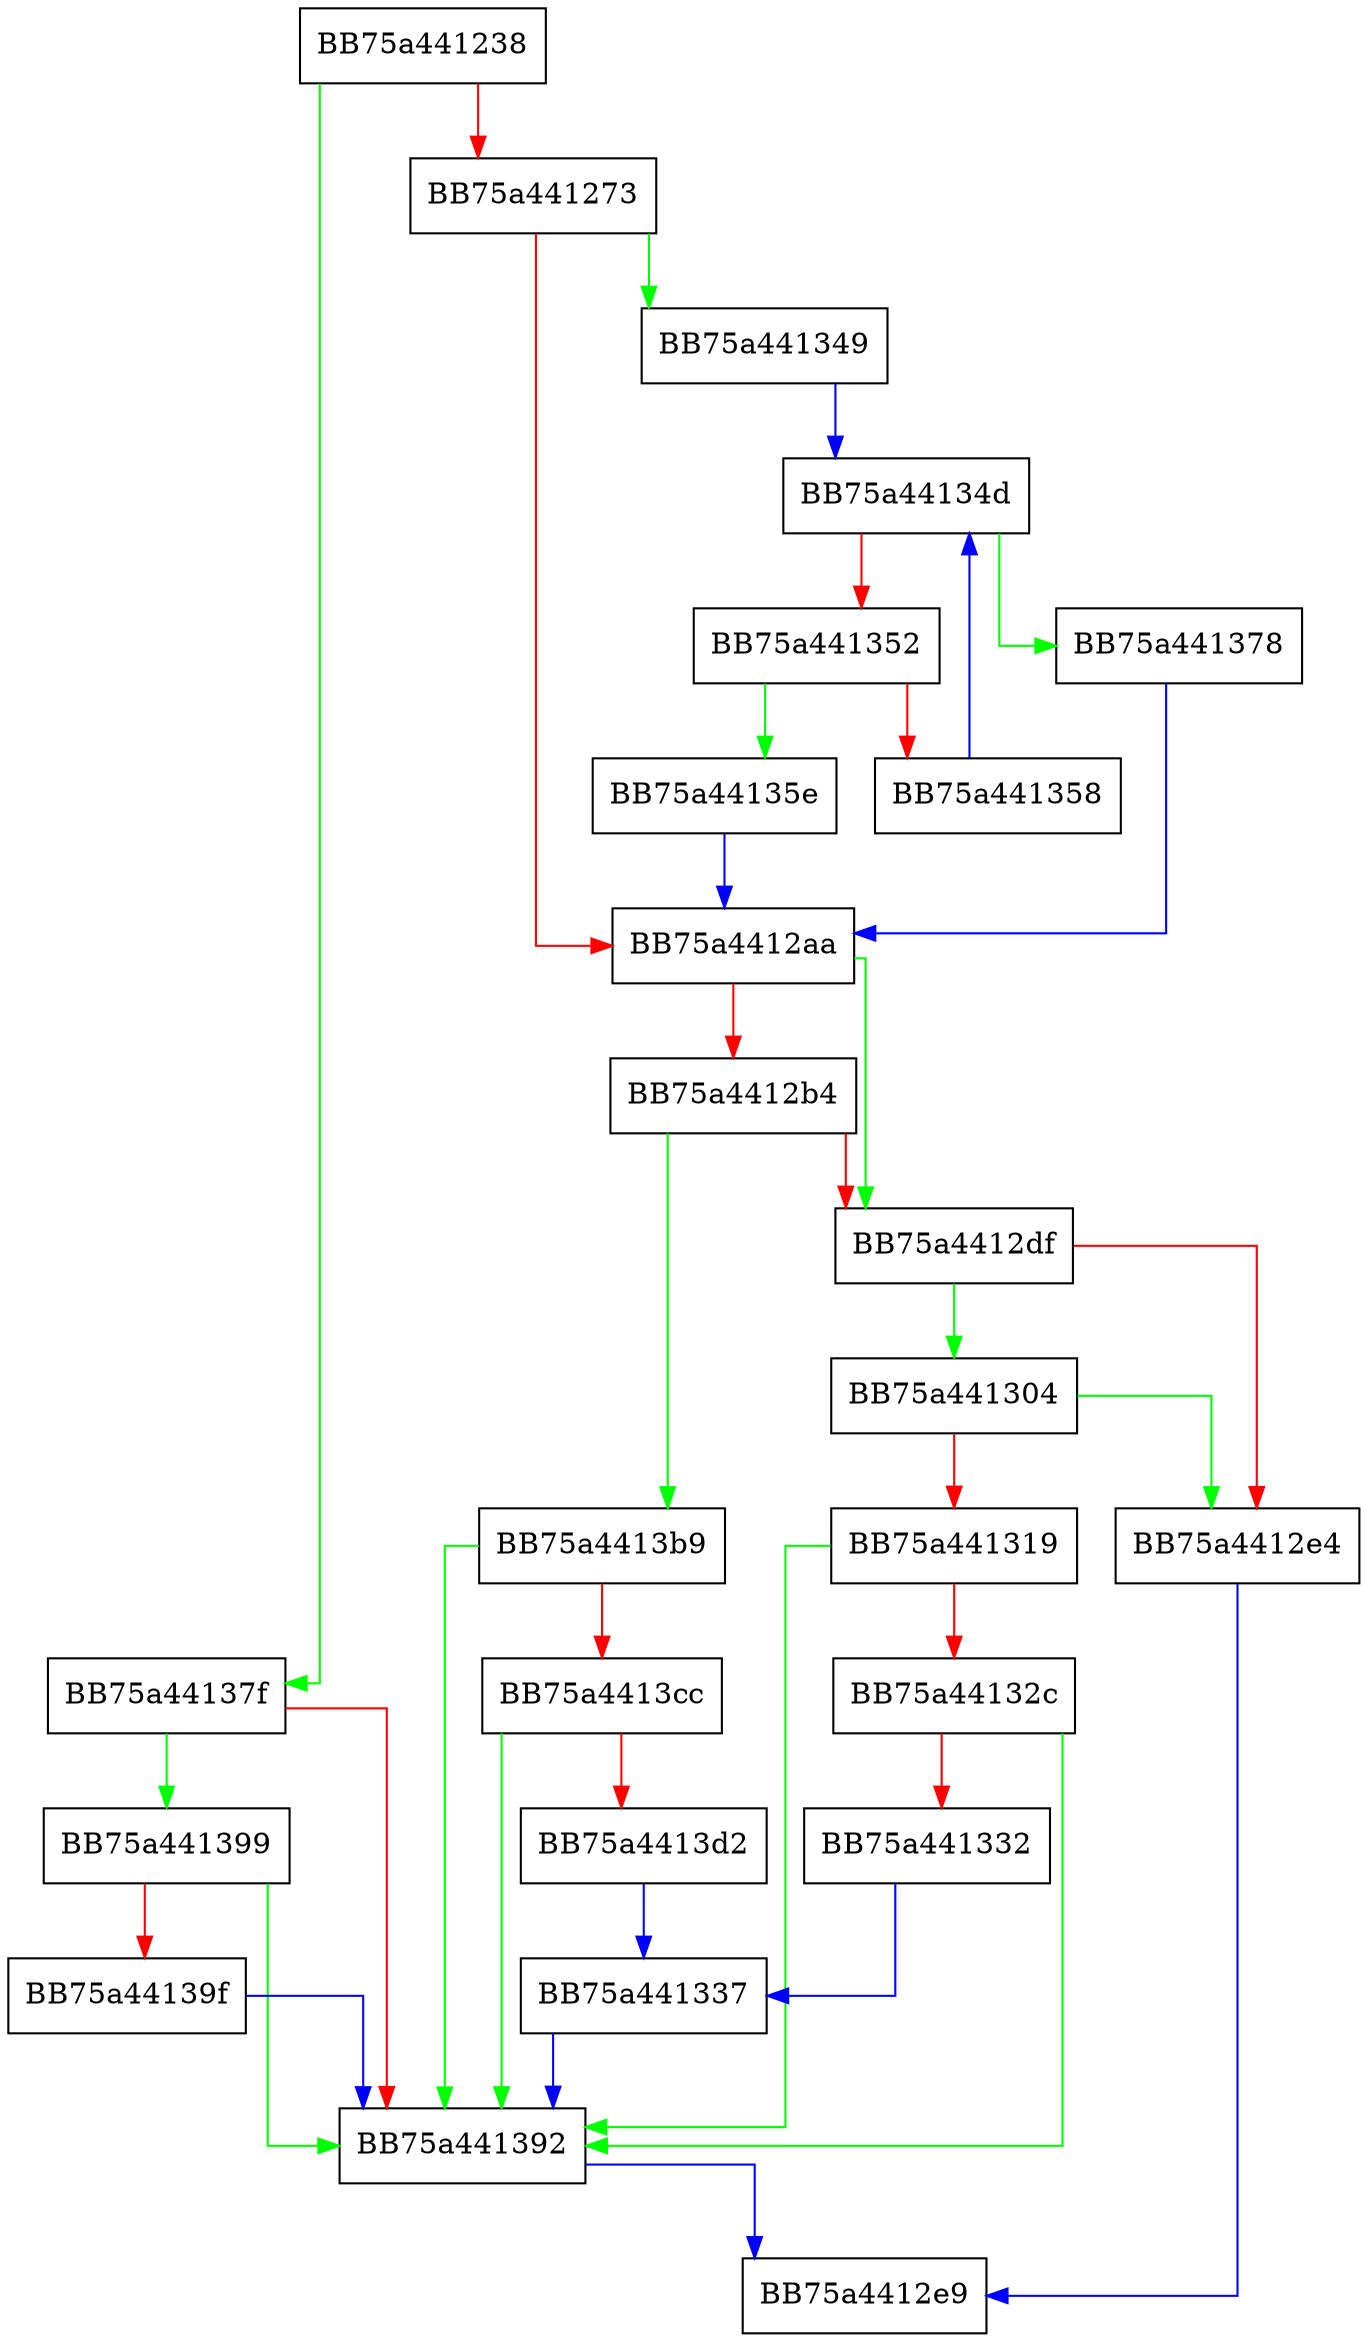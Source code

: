 digraph ValidateTrustedContent {
  node [shape="box"];
  graph [splines=ortho];
  BB75a441238 -> BB75a44137f [color="green"];
  BB75a441238 -> BB75a441273 [color="red"];
  BB75a441273 -> BB75a441349 [color="green"];
  BB75a441273 -> BB75a4412aa [color="red"];
  BB75a4412aa -> BB75a4412df [color="green"];
  BB75a4412aa -> BB75a4412b4 [color="red"];
  BB75a4412b4 -> BB75a4413b9 [color="green"];
  BB75a4412b4 -> BB75a4412df [color="red"];
  BB75a4412df -> BB75a441304 [color="green"];
  BB75a4412df -> BB75a4412e4 [color="red"];
  BB75a4412e4 -> BB75a4412e9 [color="blue"];
  BB75a441304 -> BB75a4412e4 [color="green"];
  BB75a441304 -> BB75a441319 [color="red"];
  BB75a441319 -> BB75a441392 [color="green"];
  BB75a441319 -> BB75a44132c [color="red"];
  BB75a44132c -> BB75a441392 [color="green"];
  BB75a44132c -> BB75a441332 [color="red"];
  BB75a441332 -> BB75a441337 [color="blue"];
  BB75a441337 -> BB75a441392 [color="blue"];
  BB75a441349 -> BB75a44134d [color="blue"];
  BB75a44134d -> BB75a441378 [color="green"];
  BB75a44134d -> BB75a441352 [color="red"];
  BB75a441352 -> BB75a44135e [color="green"];
  BB75a441352 -> BB75a441358 [color="red"];
  BB75a441358 -> BB75a44134d [color="blue"];
  BB75a44135e -> BB75a4412aa [color="blue"];
  BB75a441378 -> BB75a4412aa [color="blue"];
  BB75a44137f -> BB75a441399 [color="green"];
  BB75a44137f -> BB75a441392 [color="red"];
  BB75a441392 -> BB75a4412e9 [color="blue"];
  BB75a441399 -> BB75a441392 [color="green"];
  BB75a441399 -> BB75a44139f [color="red"];
  BB75a44139f -> BB75a441392 [color="blue"];
  BB75a4413b9 -> BB75a441392 [color="green"];
  BB75a4413b9 -> BB75a4413cc [color="red"];
  BB75a4413cc -> BB75a441392 [color="green"];
  BB75a4413cc -> BB75a4413d2 [color="red"];
  BB75a4413d2 -> BB75a441337 [color="blue"];
}
